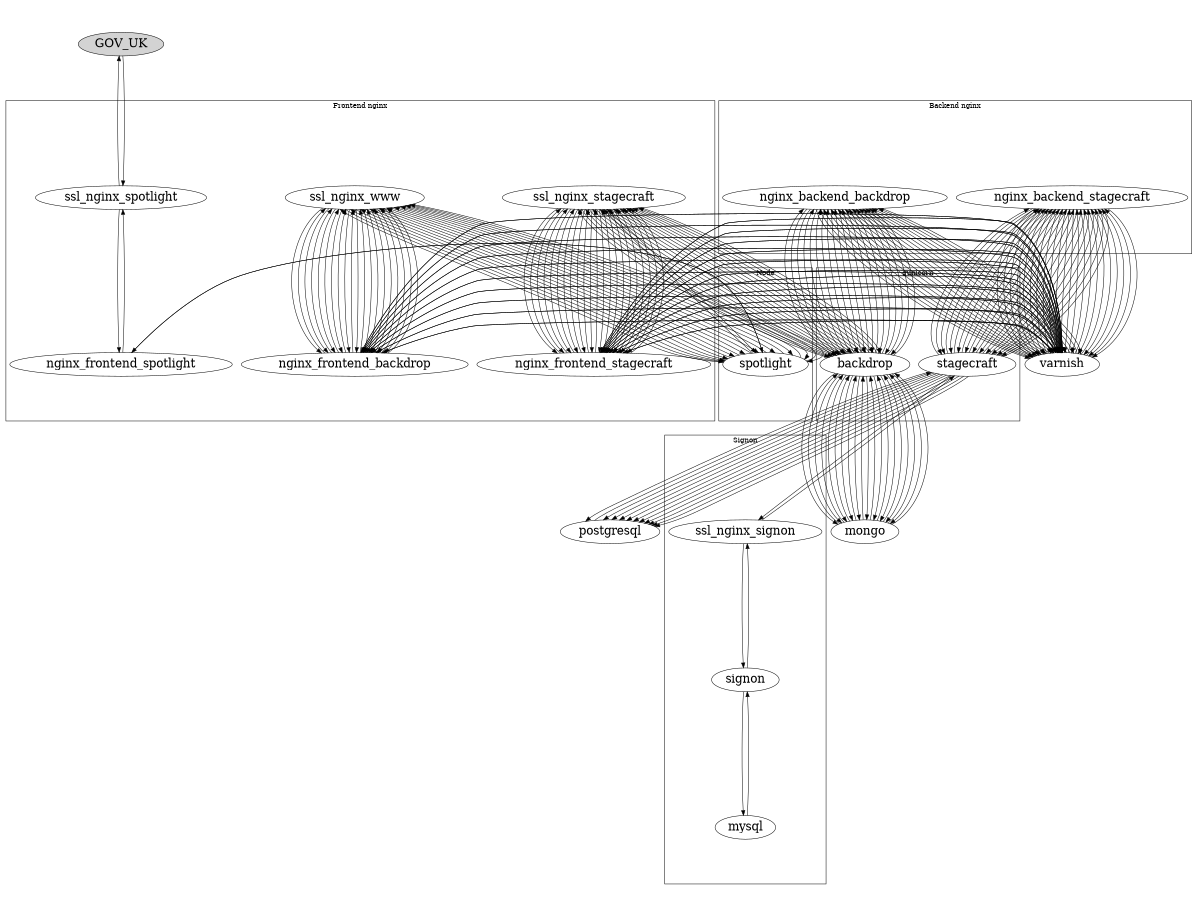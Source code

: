 digraph {
  size="8,6"; ratio=fill; node[fontsize=24];

  GOV_UK [style=filled]

  # GOV.UK router requests HTML
  GOV_UK->ssl_nginx_spotlight;
  ssl_nginx_spotlight->nginx_frontend_spotlight;
  nginx_frontend_spotlight->spotlight;
  
  # get dashboard meta-data
  spotlight->ssl_nginx_stagecraft;
    ssl_nginx_stagecraft->nginx_frontend_stagecraft;
    nginx_frontend_stagecraft->varnish;
    varnish->nginx_backend_stagecraft;
    nginx_backend_stagecraft->stagecraft;
    stagecraft->postgresql;
    postgresql->stagecraft;

    # return JSON from stagecraft
    stagecraft->nginx_backend_stagecraft;
    nginx_backend_stagecraft->varnish;
    varnish->nginx_frontend_stagecraft;
    nginx_frontend_stagecraft->ssl_nginx_stagecraft;
    ssl_nginx_stagecraft->spotlight;
  
  # get #1 module data
  spotlight->ssl_nginx_www;
    ssl_nginx_www->nginx_frontend_backdrop;
    nginx_frontend_backdrop->varnish;
    varnish->nginx_backend_backdrop;
    nginx_backend_backdrop->backdrop;

    # get dataset meta-data
    backdrop->ssl_nginx_stagecraft;
      ssl_nginx_stagecraft->nginx_frontend_stagecraft;
      nginx_frontend_stagecraft->varnish;
      varnish->nginx_backend_stagecraft;
      nginx_backend_stagecraft->stagecraft;
        # first time, assume we have to go to signon
        stagecraft->ssl_nginx_signon;
          ssl_nginx_signon->signon;
          signon->mysql;
          mysql->signon;
          signon->ssl_nginx_signon;
          ssl_nginx_signon->stagecraft;
        stagecraft->postgresql;
        stagecraft->nginx_backend_stagecraft;
      nginx_backend_stagecraft->varnish;
      varnish->nginx_frontend_stagecraft;
      nginx_frontend_stagecraft->ssl_nginx_stagecraft;
      ssl_nginx_stagecraft->backdrop;
    # get dataset data
    backdrop->mongo;
    mongo->backdrop;

    # return JSON from backdrop
    backdrop->nginx_backend_backdrop;
    nginx_backend_backdrop->varnish;
    varnish->nginx_frontend_backdrop;
    nginx_frontend_backdrop->ssl_nginx_www;
    ssl_nginx_www->spotlight;


  # get #2 module data
  spotlight->ssl_nginx_www;
    ssl_nginx_www->nginx_frontend_backdrop;
    nginx_frontend_backdrop->varnish;
    varnish->nginx_backend_backdrop;
    nginx_backend_backdrop->backdrop;

    # get dataset meta-data
    backdrop->ssl_nginx_stagecraft;
      ssl_nginx_stagecraft->nginx_frontend_stagecraft;
      nginx_frontend_stagecraft->varnish;
      varnish->nginx_backend_stagecraft;
      nginx_backend_stagecraft->stagecraft;
        # signon credentials are cached in the DB now, so only need to go to DB this time
        stagecraft->postgresql;
        stagecraft->nginx_backend_stagecraft;
      nginx_backend_stagecraft->varnish;
      varnish->nginx_frontend_stagecraft;
      nginx_frontend_stagecraft->ssl_nginx_stagecraft;
      ssl_nginx_stagecraft->backdrop;
    # get dataset data
    backdrop->mongo;
    mongo->backdrop;

    # return JSON from backdrop
    backdrop->nginx_backend_backdrop;
    nginx_backend_backdrop->varnish;
    varnish->nginx_frontend_backdrop;
    nginx_frontend_backdrop->ssl_nginx_www;
    ssl_nginx_www->spotlight;

  # get #3 module data
  spotlight->ssl_nginx_www;
    ssl_nginx_www->nginx_frontend_backdrop;
    nginx_frontend_backdrop->varnish;
    varnish->nginx_backend_backdrop;
    nginx_backend_backdrop->backdrop;

    # get dataset meta-data
    backdrop->ssl_nginx_stagecraft;
      ssl_nginx_stagecraft->nginx_frontend_stagecraft;
      nginx_frontend_stagecraft->varnish;
      varnish->nginx_backend_stagecraft;
      nginx_backend_stagecraft->stagecraft;
        # signon credentials are cached in the DB now, so only need to go to DB this time
        stagecraft->postgresql;
        stagecraft->nginx_backend_stagecraft;
      nginx_backend_stagecraft->varnish;
      varnish->nginx_frontend_stagecraft;
      nginx_frontend_stagecraft->ssl_nginx_stagecraft;
      ssl_nginx_stagecraft->backdrop;
    # get dataset data
    backdrop->mongo;
    mongo->backdrop;

    # return JSON from backdrop
    backdrop->nginx_backend_backdrop;
    nginx_backend_backdrop->varnish;
    varnish->nginx_frontend_backdrop;
    nginx_frontend_backdrop->ssl_nginx_www;
    ssl_nginx_www->spotlight;

  # get #4 module data
  spotlight->ssl_nginx_www;
    ssl_nginx_www->nginx_frontend_backdrop;
    nginx_frontend_backdrop->varnish;
    varnish->nginx_backend_backdrop;
    nginx_backend_backdrop->backdrop;

    # get dataset meta-data
    backdrop->ssl_nginx_stagecraft;
      ssl_nginx_stagecraft->nginx_frontend_stagecraft;
      nginx_frontend_stagecraft->varnish;
      varnish->nginx_backend_stagecraft;
      nginx_backend_stagecraft->stagecraft;
        # signon credentials are cached in the DB now, so only need to go to DB this time
        stagecraft->postgresql;
        stagecraft->nginx_backend_stagecraft;
      nginx_backend_stagecraft->varnish;
      varnish->nginx_frontend_stagecraft;
      nginx_frontend_stagecraft->ssl_nginx_stagecraft;
      ssl_nginx_stagecraft->backdrop;
    # get dataset data
    backdrop->mongo;
    mongo->backdrop;

    # return JSON from backdrop
    backdrop->nginx_backend_backdrop;
    nginx_backend_backdrop->varnish;
    varnish->nginx_frontend_backdrop;
    nginx_frontend_backdrop->ssl_nginx_www;
    ssl_nginx_www->spotlight;

  # get #5 module data
  spotlight->ssl_nginx_www;
    ssl_nginx_www->nginx_frontend_backdrop;
    nginx_frontend_backdrop->varnish;
    varnish->nginx_backend_backdrop;
    nginx_backend_backdrop->backdrop;

    # get dataset meta-data
    backdrop->ssl_nginx_stagecraft;
      ssl_nginx_stagecraft->nginx_frontend_stagecraft;
      nginx_frontend_stagecraft->varnish;
      varnish->nginx_backend_stagecraft;
      nginx_backend_stagecraft->stagecraft;
        # signon credentials are cached in the DB now, so only need to go to DB this time
        stagecraft->postgresql;
        stagecraft->nginx_backend_stagecraft;
      nginx_backend_stagecraft->varnish;
      varnish->nginx_frontend_stagecraft;
      nginx_frontend_stagecraft->ssl_nginx_stagecraft;
      ssl_nginx_stagecraft->backdrop;
    # get dataset data
    backdrop->mongo;
    mongo->backdrop;

    # return JSON from backdrop
    backdrop->nginx_backend_backdrop;
    nginx_backend_backdrop->varnish;
    varnish->nginx_frontend_backdrop;
    nginx_frontend_backdrop->ssl_nginx_www;
    ssl_nginx_www->spotlight;

  # get #6 module data
  spotlight->ssl_nginx_www;
    ssl_nginx_www->nginx_frontend_backdrop;
    nginx_frontend_backdrop->varnish;
    varnish->nginx_backend_backdrop;
    nginx_backend_backdrop->backdrop;

    # get dataset meta-data
    backdrop->ssl_nginx_stagecraft;
      ssl_nginx_stagecraft->nginx_frontend_stagecraft;
      nginx_frontend_stagecraft->varnish;
      varnish->nginx_backend_stagecraft;
      nginx_backend_stagecraft->stagecraft;
        # signon credentials are cached in the DB now, so only need to go to DB this time
        stagecraft->postgresql;
        stagecraft->nginx_backend_stagecraft;
      nginx_backend_stagecraft->varnish;
      varnish->nginx_frontend_stagecraft;
      nginx_frontend_stagecraft->ssl_nginx_stagecraft;
      ssl_nginx_stagecraft->backdrop;
    # get dataset data
    backdrop->mongo;
    mongo->backdrop;

    # return JSON from backdrop
    backdrop->nginx_backend_backdrop;
    nginx_backend_backdrop->varnish;
    varnish->nginx_frontend_backdrop;
    nginx_frontend_backdrop->ssl_nginx_www;
    ssl_nginx_www->spotlight;


  # get #7 module data
  spotlight->ssl_nginx_www;
    ssl_nginx_www->nginx_frontend_backdrop;
    nginx_frontend_backdrop->varnish;
    varnish->nginx_backend_backdrop;
    nginx_backend_backdrop->backdrop;

    # get dataset meta-data
    backdrop->ssl_nginx_stagecraft;
      ssl_nginx_stagecraft->nginx_frontend_stagecraft;
      nginx_frontend_stagecraft->varnish;
      varnish->nginx_backend_stagecraft;
      nginx_backend_stagecraft->stagecraft;
        # signon credentials are cached in the DB now, so only need to go to DB this time
        stagecraft->postgresql;
        stagecraft->nginx_backend_stagecraft;
      nginx_backend_stagecraft->varnish;
      varnish->nginx_frontend_stagecraft;
      nginx_frontend_stagecraft->ssl_nginx_stagecraft;
      ssl_nginx_stagecraft->backdrop;
    # get dataset data
    backdrop->mongo;
    mongo->backdrop;

    # return JSON from backdrop
    backdrop->nginx_backend_backdrop;
    nginx_backend_backdrop->varnish;
    varnish->nginx_frontend_backdrop;
    nginx_frontend_backdrop->ssl_nginx_www;
    ssl_nginx_www->spotlight;

  # get #8 module data
  spotlight->ssl_nginx_www;
    ssl_nginx_www->nginx_frontend_backdrop;
    nginx_frontend_backdrop->varnish;
    varnish->nginx_backend_backdrop;
    nginx_backend_backdrop->backdrop;

    # get dataset meta-data
    backdrop->ssl_nginx_stagecraft;
      ssl_nginx_stagecraft->nginx_frontend_stagecraft;
      nginx_frontend_stagecraft->varnish;
      varnish->nginx_backend_stagecraft;
      nginx_backend_stagecraft->stagecraft;
        # signon credentials are cached in the DB now, so only need to go to DB this time
        stagecraft->postgresql;
        stagecraft->nginx_backend_stagecraft;
      nginx_backend_stagecraft->varnish;
      varnish->nginx_frontend_stagecraft;
      nginx_frontend_stagecraft->ssl_nginx_stagecraft;
      ssl_nginx_stagecraft->backdrop;
    # get dataset data
    backdrop->mongo;
    mongo->backdrop;

    # return JSON from backdrop
    backdrop->nginx_backend_backdrop;
    nginx_backend_backdrop->varnish;
    varnish->nginx_frontend_backdrop;
    nginx_frontend_backdrop->ssl_nginx_www;
    ssl_nginx_www->spotlight;

  # get #9 module data
  spotlight->ssl_nginx_www;
    ssl_nginx_www->nginx_frontend_backdrop;
    nginx_frontend_backdrop->varnish;
    varnish->nginx_backend_backdrop;
    nginx_backend_backdrop->backdrop;

    # get dataset meta-data
    backdrop->ssl_nginx_stagecraft;
      ssl_nginx_stagecraft->nginx_frontend_stagecraft;
      nginx_frontend_stagecraft->varnish;
      varnish->nginx_backend_stagecraft;
      nginx_backend_stagecraft->stagecraft;
        # signon credentials are cached in the DB now, so only need to go to DB this time
        stagecraft->postgresql;
        stagecraft->nginx_backend_stagecraft;
      nginx_backend_stagecraft->varnish;
      varnish->nginx_frontend_stagecraft;
      nginx_frontend_stagecraft->ssl_nginx_stagecraft;
      ssl_nginx_stagecraft->backdrop;
    # get dataset data
    backdrop->mongo;
    mongo->backdrop;

    # return JSON from backdrop
    backdrop->nginx_backend_backdrop;
    nginx_backend_backdrop->varnish;
    varnish->nginx_frontend_backdrop;
    nginx_frontend_backdrop->ssl_nginx_www;
    ssl_nginx_www->spotlight;

  # get #10 module data
  spotlight->ssl_nginx_www;
    ssl_nginx_www->nginx_frontend_backdrop;
    nginx_frontend_backdrop->varnish;
    varnish->nginx_backend_backdrop;
    nginx_backend_backdrop->backdrop;

    # get dataset meta-data
    backdrop->ssl_nginx_stagecraft;
      ssl_nginx_stagecraft->nginx_frontend_stagecraft;
      nginx_frontend_stagecraft->varnish;
      varnish->nginx_backend_stagecraft;
      nginx_backend_stagecraft->stagecraft;
        # signon credentials are cached in the DB now, so only need to go to DB this time
        stagecraft->postgresql;
        stagecraft->nginx_backend_stagecraft;
      nginx_backend_stagecraft->varnish;
      varnish->nginx_frontend_stagecraft;
      nginx_frontend_stagecraft->ssl_nginx_stagecraft;
      ssl_nginx_stagecraft->backdrop;
    # get dataset data
    backdrop->mongo;
    mongo->backdrop;

    # return JSON from backdrop
    backdrop->nginx_backend_backdrop;
    nginx_backend_backdrop->varnish;
    varnish->nginx_frontend_backdrop;
    nginx_frontend_backdrop->ssl_nginx_www;
    ssl_nginx_www->spotlight;

  # Render HTML
  spotlight->nginx_frontend_spotlight;
  nginx_frontend_spotlight->ssl_nginx_spotlight;
  ssl_nginx_spotlight->GOV_UK;


  subgraph "cluster_signon" {
    label="Signon";
    ssl_nginx_signon;
    signon;
    mysql;
  }

  subgraph "cluster_nginx_frontend" {
    label="Frontend nginx";
    ssl_nginx_spotlight;
    ssl_nginx_stagecraft;
    ssl_nginx_www;
    nginx_frontend_spotlight;
    nginx_frontend_backdrop;
    nginx_frontend_stagecraft;
  }

  subgraph "cluster_nginx_backend" {
    label="Backend nginx";
    nginx_backend_backdrop;
    nginx_backend_stagecraft;
  }

  subgraph "cluster_node" {
    label="Node";
    spotlight;
  }

  subgraph "cluster_gunicorn" {
    label="gunicorn";
    backdrop;
    stagecraft;
  }
}

